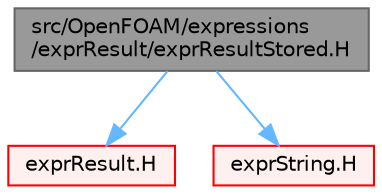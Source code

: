 digraph "src/OpenFOAM/expressions/exprResult/exprResultStored.H"
{
 // LATEX_PDF_SIZE
  bgcolor="transparent";
  edge [fontname=Helvetica,fontsize=10,labelfontname=Helvetica,labelfontsize=10];
  node [fontname=Helvetica,fontsize=10,shape=box,height=0.2,width=0.4];
  Node1 [id="Node000001",label="src/OpenFOAM/expressions\l/exprResult/exprResultStored.H",height=0.2,width=0.4,color="gray40", fillcolor="grey60", style="filled", fontcolor="black",tooltip=" "];
  Node1 -> Node2 [id="edge1_Node000001_Node000002",color="steelblue1",style="solid",tooltip=" "];
  Node2 [id="Node000002",label="exprResult.H",height=0.2,width=0.4,color="red", fillcolor="#FFF0F0", style="filled",URL="$exprResult_8H.html",tooltip=" "];
  Node1 -> Node207 [id="edge2_Node000001_Node000207",color="steelblue1",style="solid",tooltip=" "];
  Node207 [id="Node000207",label="exprString.H",height=0.2,width=0.4,color="red", fillcolor="#FFF0F0", style="filled",URL="$exprString_8H.html",tooltip=" "];
}
